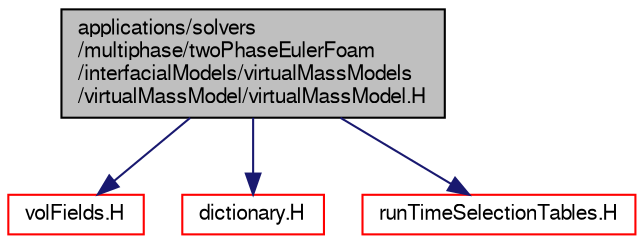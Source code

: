 digraph "applications/solvers/multiphase/twoPhaseEulerFoam/interfacialModels/virtualMassModels/virtualMassModel/virtualMassModel.H"
{
  bgcolor="transparent";
  edge [fontname="FreeSans",fontsize="10",labelfontname="FreeSans",labelfontsize="10"];
  node [fontname="FreeSans",fontsize="10",shape=record];
  Node0 [label="applications/solvers\l/multiphase/twoPhaseEulerFoam\l/interfacialModels/virtualMassModels\l/virtualMassModel/virtualMassModel.H",height=0.2,width=0.4,color="black", fillcolor="grey75", style="filled", fontcolor="black"];
  Node0 -> Node1 [color="midnightblue",fontsize="10",style="solid",fontname="FreeSans"];
  Node1 [label="volFields.H",height=0.2,width=0.4,color="red",URL="$a02750.html"];
  Node0 -> Node255 [color="midnightblue",fontsize="10",style="solid",fontname="FreeSans"];
  Node255 [label="dictionary.H",height=0.2,width=0.4,color="red",URL="$a08804.html"];
  Node0 -> Node189 [color="midnightblue",fontsize="10",style="solid",fontname="FreeSans"];
  Node189 [label="runTimeSelectionTables.H",height=0.2,width=0.4,color="red",URL="$a09266.html",tooltip="Macros to ease declaration of run-time selection tables. "];
}
